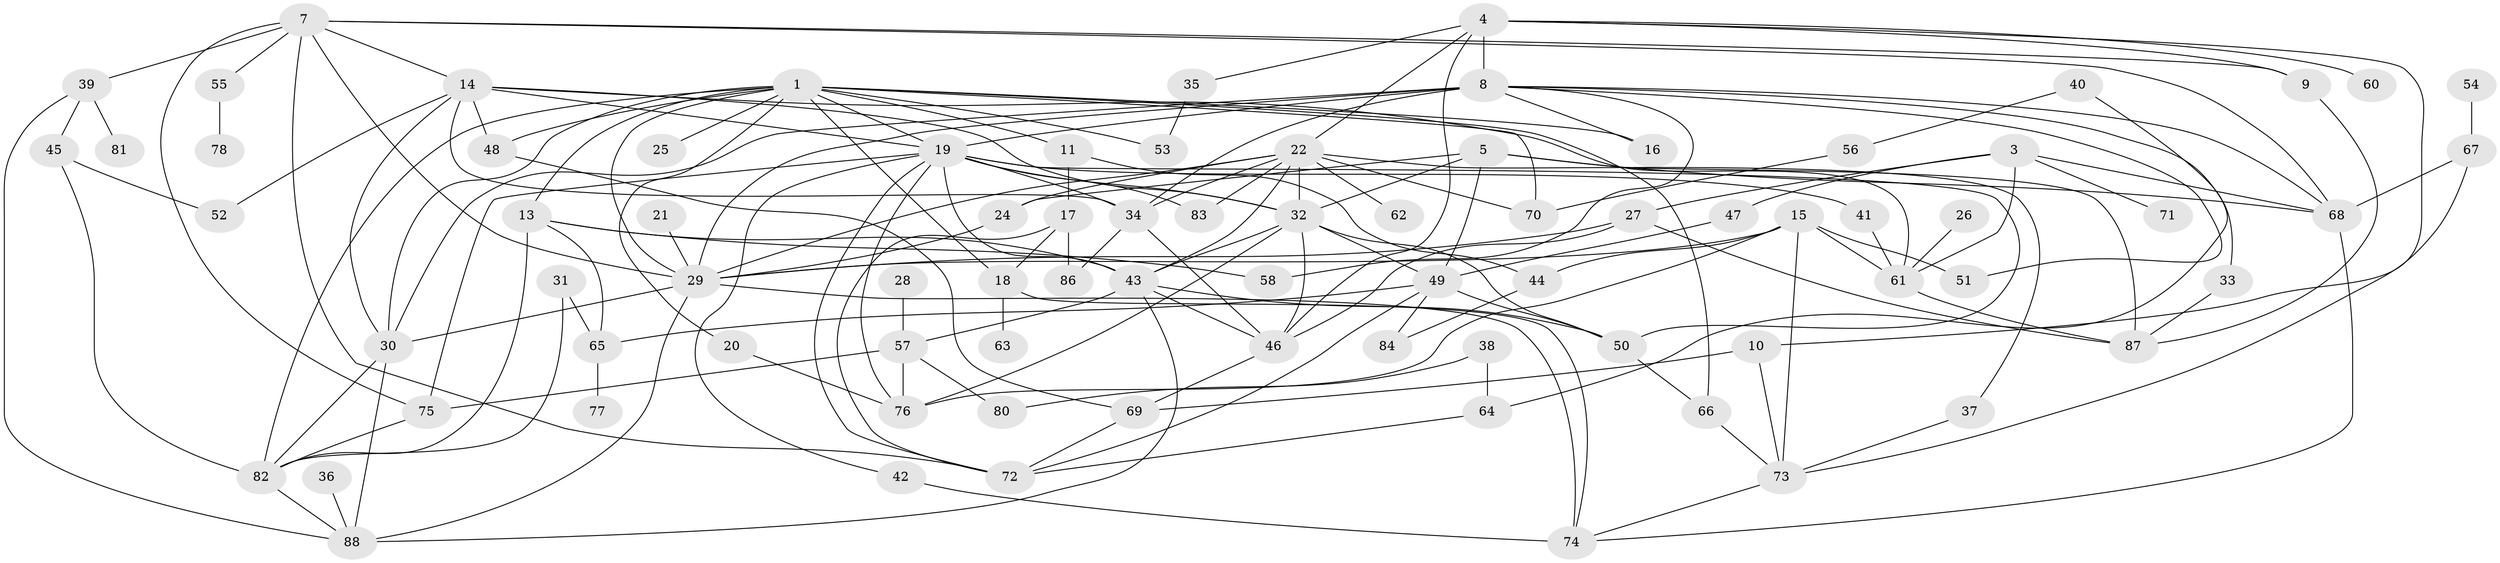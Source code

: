 // original degree distribution, {4: 0.21232876712328766, 0: 0.03424657534246575, 2: 0.22602739726027396, 5: 0.10273972602739725, 1: 0.1780821917808219, 3: 0.13013698630136986, 8: 0.00684931506849315, 6: 0.0547945205479452, 9: 0.00684931506849315, 7: 0.04794520547945205}
// Generated by graph-tools (version 1.1) at 2025/48/03/04/25 22:48:12]
// undirected, 81 vertices, 161 edges
graph export_dot {
  node [color=gray90,style=filled];
  1;
  3;
  4;
  5;
  7;
  8;
  9;
  10;
  11;
  13;
  14;
  15;
  16;
  17;
  18;
  19;
  20;
  21;
  22;
  24;
  25;
  26;
  27;
  28;
  29;
  30;
  31;
  32;
  33;
  34;
  35;
  36;
  37;
  38;
  39;
  40;
  41;
  42;
  43;
  44;
  45;
  46;
  47;
  48;
  49;
  50;
  51;
  52;
  53;
  54;
  55;
  56;
  57;
  58;
  60;
  61;
  62;
  63;
  64;
  65;
  66;
  67;
  68;
  69;
  70;
  71;
  72;
  73;
  74;
  75;
  76;
  77;
  78;
  80;
  81;
  82;
  83;
  84;
  86;
  87;
  88;
  1 -- 11 [weight=1.0];
  1 -- 13 [weight=1.0];
  1 -- 16 [weight=1.0];
  1 -- 18 [weight=1.0];
  1 -- 19 [weight=1.0];
  1 -- 20 [weight=1.0];
  1 -- 25 [weight=1.0];
  1 -- 29 [weight=1.0];
  1 -- 30 [weight=1.0];
  1 -- 48 [weight=1.0];
  1 -- 53 [weight=1.0];
  1 -- 66 [weight=1.0];
  1 -- 70 [weight=1.0];
  1 -- 82 [weight=1.0];
  3 -- 27 [weight=1.0];
  3 -- 47 [weight=1.0];
  3 -- 61 [weight=1.0];
  3 -- 68 [weight=1.0];
  3 -- 71 [weight=1.0];
  4 -- 8 [weight=3.0];
  4 -- 9 [weight=1.0];
  4 -- 10 [weight=1.0];
  4 -- 22 [weight=2.0];
  4 -- 35 [weight=1.0];
  4 -- 46 [weight=1.0];
  4 -- 60 [weight=1.0];
  5 -- 24 [weight=1.0];
  5 -- 32 [weight=1.0];
  5 -- 49 [weight=2.0];
  5 -- 68 [weight=1.0];
  5 -- 87 [weight=1.0];
  7 -- 9 [weight=1.0];
  7 -- 14 [weight=1.0];
  7 -- 29 [weight=2.0];
  7 -- 39 [weight=1.0];
  7 -- 55 [weight=1.0];
  7 -- 68 [weight=2.0];
  7 -- 72 [weight=1.0];
  7 -- 75 [weight=1.0];
  8 -- 16 [weight=1.0];
  8 -- 19 [weight=2.0];
  8 -- 29 [weight=1.0];
  8 -- 30 [weight=1.0];
  8 -- 33 [weight=1.0];
  8 -- 34 [weight=1.0];
  8 -- 51 [weight=1.0];
  8 -- 58 [weight=1.0];
  8 -- 68 [weight=1.0];
  9 -- 87 [weight=1.0];
  10 -- 69 [weight=1.0];
  10 -- 73 [weight=1.0];
  11 -- 17 [weight=1.0];
  11 -- 44 [weight=1.0];
  13 -- 43 [weight=1.0];
  13 -- 58 [weight=1.0];
  13 -- 65 [weight=1.0];
  13 -- 82 [weight=1.0];
  14 -- 19 [weight=1.0];
  14 -- 30 [weight=1.0];
  14 -- 32 [weight=1.0];
  14 -- 34 [weight=1.0];
  14 -- 48 [weight=1.0];
  14 -- 52 [weight=1.0];
  14 -- 61 [weight=1.0];
  15 -- 29 [weight=1.0];
  15 -- 44 [weight=1.0];
  15 -- 51 [weight=1.0];
  15 -- 61 [weight=1.0];
  15 -- 73 [weight=1.0];
  15 -- 76 [weight=1.0];
  17 -- 18 [weight=1.0];
  17 -- 72 [weight=1.0];
  17 -- 86 [weight=1.0];
  18 -- 63 [weight=1.0];
  18 -- 74 [weight=1.0];
  19 -- 32 [weight=1.0];
  19 -- 34 [weight=1.0];
  19 -- 41 [weight=1.0];
  19 -- 42 [weight=1.0];
  19 -- 43 [weight=1.0];
  19 -- 50 [weight=1.0];
  19 -- 72 [weight=1.0];
  19 -- 75 [weight=1.0];
  19 -- 76 [weight=1.0];
  19 -- 83 [weight=1.0];
  20 -- 76 [weight=1.0];
  21 -- 29 [weight=1.0];
  22 -- 24 [weight=1.0];
  22 -- 29 [weight=1.0];
  22 -- 32 [weight=1.0];
  22 -- 34 [weight=1.0];
  22 -- 37 [weight=1.0];
  22 -- 43 [weight=1.0];
  22 -- 62 [weight=1.0];
  22 -- 70 [weight=1.0];
  22 -- 83 [weight=1.0];
  24 -- 29 [weight=1.0];
  26 -- 61 [weight=1.0];
  27 -- 29 [weight=1.0];
  27 -- 46 [weight=2.0];
  27 -- 87 [weight=1.0];
  28 -- 57 [weight=1.0];
  29 -- 30 [weight=1.0];
  29 -- 74 [weight=1.0];
  29 -- 88 [weight=1.0];
  30 -- 82 [weight=1.0];
  30 -- 88 [weight=1.0];
  31 -- 65 [weight=1.0];
  31 -- 82 [weight=1.0];
  32 -- 43 [weight=1.0];
  32 -- 46 [weight=1.0];
  32 -- 49 [weight=1.0];
  32 -- 50 [weight=1.0];
  32 -- 76 [weight=1.0];
  33 -- 87 [weight=1.0];
  34 -- 46 [weight=1.0];
  34 -- 86 [weight=1.0];
  35 -- 53 [weight=1.0];
  36 -- 88 [weight=1.0];
  37 -- 73 [weight=1.0];
  38 -- 64 [weight=1.0];
  38 -- 80 [weight=1.0];
  39 -- 45 [weight=1.0];
  39 -- 81 [weight=1.0];
  39 -- 88 [weight=1.0];
  40 -- 56 [weight=1.0];
  40 -- 64 [weight=1.0];
  41 -- 61 [weight=1.0];
  42 -- 74 [weight=1.0];
  43 -- 46 [weight=2.0];
  43 -- 50 [weight=1.0];
  43 -- 57 [weight=1.0];
  43 -- 88 [weight=1.0];
  44 -- 84 [weight=1.0];
  45 -- 52 [weight=1.0];
  45 -- 82 [weight=1.0];
  46 -- 69 [weight=1.0];
  47 -- 49 [weight=1.0];
  48 -- 69 [weight=1.0];
  49 -- 50 [weight=1.0];
  49 -- 65 [weight=1.0];
  49 -- 72 [weight=1.0];
  49 -- 84 [weight=1.0];
  50 -- 66 [weight=1.0];
  54 -- 67 [weight=1.0];
  55 -- 78 [weight=1.0];
  56 -- 70 [weight=1.0];
  57 -- 75 [weight=1.0];
  57 -- 76 [weight=1.0];
  57 -- 80 [weight=1.0];
  61 -- 87 [weight=1.0];
  64 -- 72 [weight=1.0];
  65 -- 77 [weight=1.0];
  66 -- 73 [weight=1.0];
  67 -- 68 [weight=1.0];
  67 -- 73 [weight=1.0];
  68 -- 74 [weight=1.0];
  69 -- 72 [weight=1.0];
  73 -- 74 [weight=1.0];
  75 -- 82 [weight=1.0];
  82 -- 88 [weight=1.0];
}
